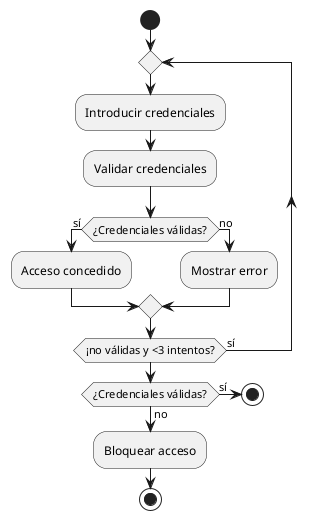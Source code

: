 @startuml
start
repeat
  :Introducir credenciales;
  :Validar credenciales;
  if (¿Credenciales válidas?) then (sí)
    :Acceso concedido;
  else (no)
    :Mostrar error;
  endif
repeat while (¡no válidas y <3 intentos?) is (sí)

if (¿Credenciales válidas?) then (sí)
  stop
else (no)
  :Bloquear acceso;
  stop
endif
@enduml
